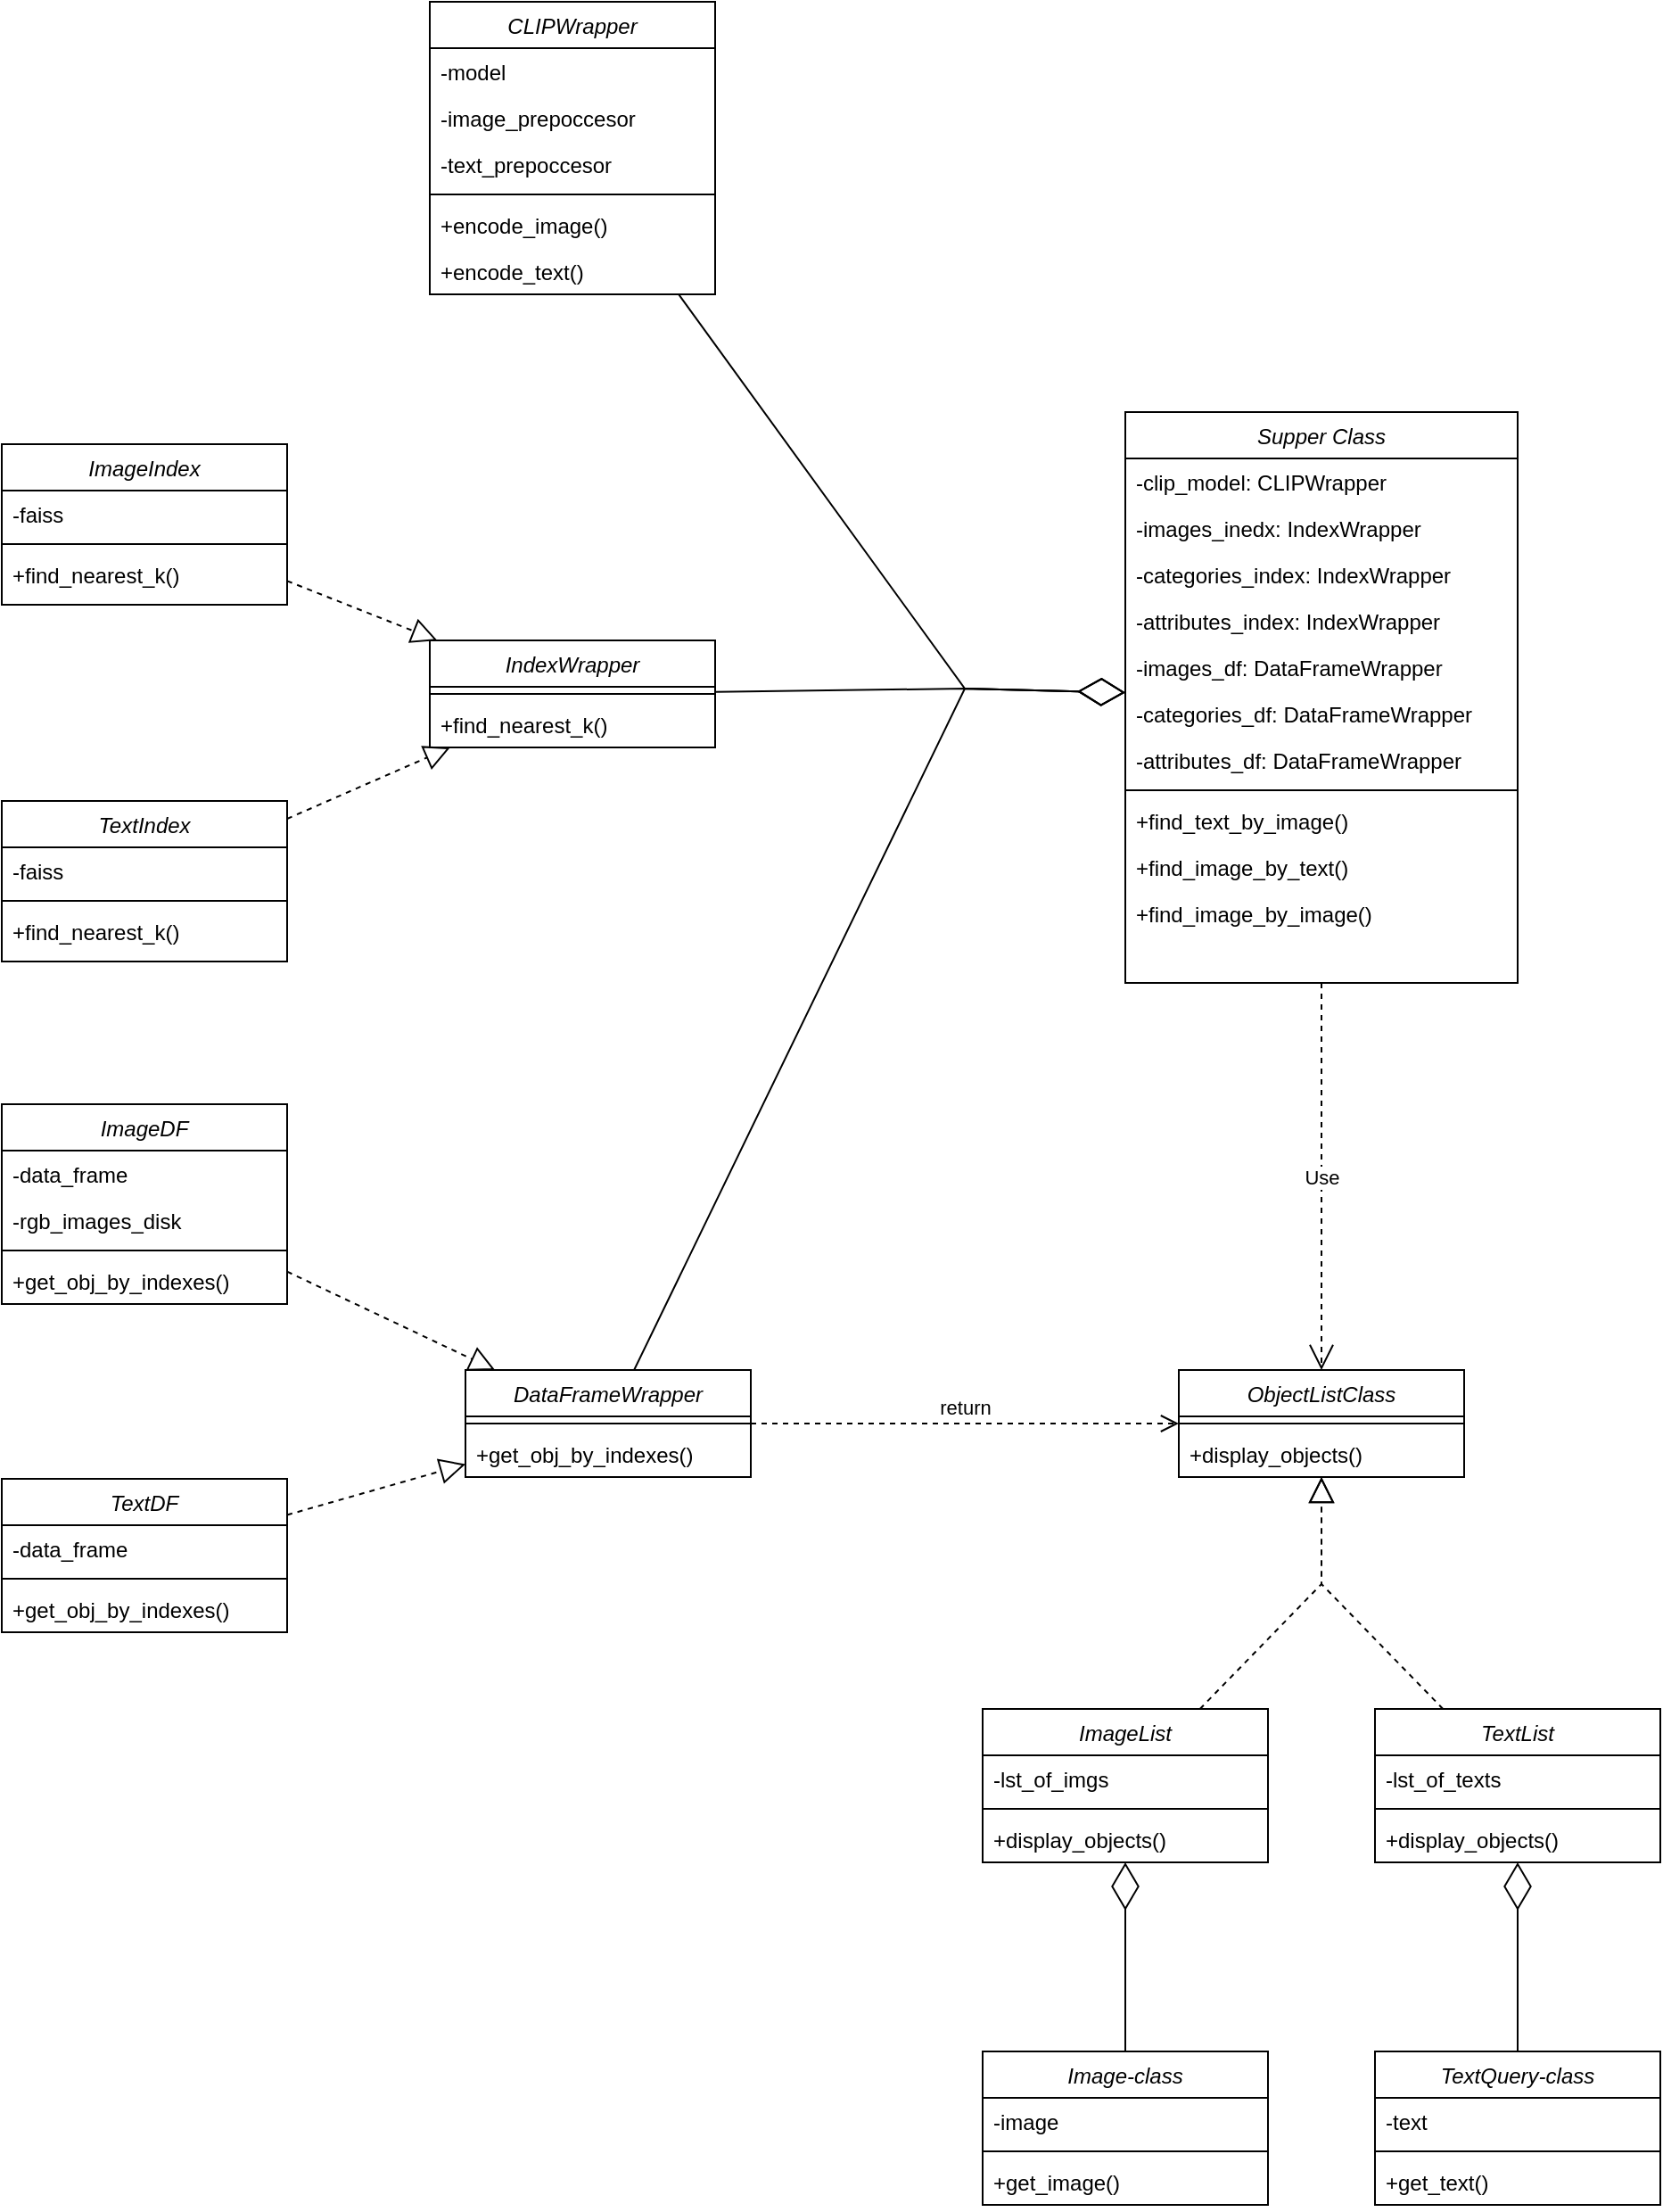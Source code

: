 <mxfile version="24.2.2" type="google">
  <diagram id="C5RBs43oDa-KdzZeNtuy" name="Page-1">
    <mxGraphModel grid="1" page="1" gridSize="10" guides="1" tooltips="1" connect="1" arrows="1" fold="1" pageScale="1" pageWidth="827" pageHeight="1169" math="0" shadow="0">
      <root>
        <mxCell id="WIyWlLk6GJQsqaUBKTNV-0" />
        <mxCell id="WIyWlLk6GJQsqaUBKTNV-1" parent="WIyWlLk6GJQsqaUBKTNV-0" />
        <mxCell id="NSDwQ4TO2VhGfo_r_8gq-6" value="CLIPWrapper" style="swimlane;fontStyle=2;align=center;verticalAlign=top;childLayout=stackLayout;horizontal=1;startSize=26;horizontalStack=0;resizeParent=1;resizeLast=0;collapsible=1;marginBottom=0;rounded=0;shadow=0;strokeWidth=1;" vertex="1" parent="WIyWlLk6GJQsqaUBKTNV-1">
          <mxGeometry x="1350" y="-600" width="160" height="164" as="geometry">
            <mxRectangle x="260" y="650" width="160" height="26" as="alternateBounds" />
          </mxGeometry>
        </mxCell>
        <mxCell id="NSDwQ4TO2VhGfo_r_8gq-7" value="-model" style="text;align=left;verticalAlign=top;spacingLeft=4;spacingRight=4;overflow=hidden;rotatable=0;points=[[0,0.5],[1,0.5]];portConstraint=eastwest;" vertex="1" parent="NSDwQ4TO2VhGfo_r_8gq-6">
          <mxGeometry y="26" width="160" height="26" as="geometry" />
        </mxCell>
        <mxCell id="vim7RDOv8nU9lAa9f7h6-2" value="-image_prepoccesor" style="text;align=left;verticalAlign=top;spacingLeft=4;spacingRight=4;overflow=hidden;rotatable=0;points=[[0,0.5],[1,0.5]];portConstraint=eastwest;" vertex="1" parent="NSDwQ4TO2VhGfo_r_8gq-6">
          <mxGeometry y="52" width="160" height="26" as="geometry" />
        </mxCell>
        <mxCell id="vim7RDOv8nU9lAa9f7h6-3" value="-text_prepoccesor" style="text;align=left;verticalAlign=top;spacingLeft=4;spacingRight=4;overflow=hidden;rotatable=0;points=[[0,0.5],[1,0.5]];portConstraint=eastwest;" vertex="1" parent="NSDwQ4TO2VhGfo_r_8gq-6">
          <mxGeometry y="78" width="160" height="26" as="geometry" />
        </mxCell>
        <mxCell id="NSDwQ4TO2VhGfo_r_8gq-10" value="" style="line;html=1;strokeWidth=1;align=left;verticalAlign=middle;spacingTop=-1;spacingLeft=3;spacingRight=3;rotatable=0;labelPosition=right;points=[];portConstraint=eastwest;" vertex="1" parent="NSDwQ4TO2VhGfo_r_8gq-6">
          <mxGeometry y="104" width="160" height="8" as="geometry" />
        </mxCell>
        <mxCell id="NSDwQ4TO2VhGfo_r_8gq-11" value="+encode_image()" style="text;align=left;verticalAlign=top;spacingLeft=4;spacingRight=4;overflow=hidden;rotatable=0;points=[[0,0.5],[1,0.5]];portConstraint=eastwest;" vertex="1" parent="NSDwQ4TO2VhGfo_r_8gq-6">
          <mxGeometry y="112" width="160" height="26" as="geometry" />
        </mxCell>
        <mxCell id="NSDwQ4TO2VhGfo_r_8gq-12" value="+encode_text()" style="text;align=left;verticalAlign=top;spacingLeft=4;spacingRight=4;overflow=hidden;rotatable=0;points=[[0,0.5],[1,0.5]];portConstraint=eastwest;" vertex="1" parent="NSDwQ4TO2VhGfo_r_8gq-6">
          <mxGeometry y="138" width="160" height="26" as="geometry" />
        </mxCell>
        <mxCell id="NSDwQ4TO2VhGfo_r_8gq-13" value="Supper Class" style="swimlane;fontStyle=2;align=center;verticalAlign=top;childLayout=stackLayout;horizontal=1;startSize=26;horizontalStack=0;resizeParent=1;resizeLast=0;collapsible=1;marginBottom=0;rounded=0;shadow=0;strokeWidth=1;" vertex="1" parent="WIyWlLk6GJQsqaUBKTNV-1">
          <mxGeometry x="1740" y="-370" width="220" height="320" as="geometry">
            <mxRectangle x="260" y="650" width="160" height="26" as="alternateBounds" />
          </mxGeometry>
        </mxCell>
        <mxCell id="NSDwQ4TO2VhGfo_r_8gq-14" value="-clip_model: CLIPWrapper" style="text;align=left;verticalAlign=top;spacingLeft=4;spacingRight=4;overflow=hidden;rotatable=0;points=[[0,0.5],[1,0.5]];portConstraint=eastwest;" vertex="1" parent="NSDwQ4TO2VhGfo_r_8gq-13">
          <mxGeometry y="26" width="220" height="26" as="geometry" />
        </mxCell>
        <mxCell id="NSDwQ4TO2VhGfo_r_8gq-20" value="-images_inedx: IndexWrapper" style="text;align=left;verticalAlign=top;spacingLeft=4;spacingRight=4;overflow=hidden;rotatable=0;points=[[0,0.5],[1,0.5]];portConstraint=eastwest;" vertex="1" parent="NSDwQ4TO2VhGfo_r_8gq-13">
          <mxGeometry y="52" width="220" height="26" as="geometry" />
        </mxCell>
        <mxCell id="NSDwQ4TO2VhGfo_r_8gq-21" value="-categories_index: IndexWrapper" style="text;align=left;verticalAlign=top;spacingLeft=4;spacingRight=4;overflow=hidden;rotatable=0;points=[[0,0.5],[1,0.5]];portConstraint=eastwest;" vertex="1" parent="NSDwQ4TO2VhGfo_r_8gq-13">
          <mxGeometry y="78" width="220" height="26" as="geometry" />
        </mxCell>
        <mxCell id="NSDwQ4TO2VhGfo_r_8gq-18" value="-attributes_index: IndexWrapper" style="text;align=left;verticalAlign=top;spacingLeft=4;spacingRight=4;overflow=hidden;rotatable=0;points=[[0,0.5],[1,0.5]];portConstraint=eastwest;" vertex="1" parent="NSDwQ4TO2VhGfo_r_8gq-13">
          <mxGeometry y="104" width="220" height="26" as="geometry" />
        </mxCell>
        <mxCell id="NSDwQ4TO2VhGfo_r_8gq-22" value="-images_df: DataFrameWrapper" style="text;align=left;verticalAlign=top;spacingLeft=4;spacingRight=4;overflow=hidden;rotatable=0;points=[[0,0.5],[1,0.5]];portConstraint=eastwest;" vertex="1" parent="NSDwQ4TO2VhGfo_r_8gq-13">
          <mxGeometry y="130" width="220" height="26" as="geometry" />
        </mxCell>
        <mxCell id="NSDwQ4TO2VhGfo_r_8gq-25" value="-categories_df: DataFrameWrapper" style="text;align=left;verticalAlign=top;spacingLeft=4;spacingRight=4;overflow=hidden;rotatable=0;points=[[0,0.5],[1,0.5]];portConstraint=eastwest;" vertex="1" parent="NSDwQ4TO2VhGfo_r_8gq-13">
          <mxGeometry y="156" width="220" height="26" as="geometry" />
        </mxCell>
        <mxCell id="NSDwQ4TO2VhGfo_r_8gq-24" value="-attributes_df: DataFrameWrapper" style="text;align=left;verticalAlign=top;spacingLeft=4;spacingRight=4;overflow=hidden;rotatable=0;points=[[0,0.5],[1,0.5]];portConstraint=eastwest;" vertex="1" parent="NSDwQ4TO2VhGfo_r_8gq-13">
          <mxGeometry y="182" width="220" height="26" as="geometry" />
        </mxCell>
        <mxCell id="NSDwQ4TO2VhGfo_r_8gq-15" value="" style="line;html=1;strokeWidth=1;align=left;verticalAlign=middle;spacingTop=-1;spacingLeft=3;spacingRight=3;rotatable=0;labelPosition=right;points=[];portConstraint=eastwest;" vertex="1" parent="NSDwQ4TO2VhGfo_r_8gq-13">
          <mxGeometry y="208" width="220" height="8" as="geometry" />
        </mxCell>
        <mxCell id="NSDwQ4TO2VhGfo_r_8gq-16" value="+find_text_by_image()" style="text;align=left;verticalAlign=top;spacingLeft=4;spacingRight=4;overflow=hidden;rotatable=0;points=[[0,0.5],[1,0.5]];portConstraint=eastwest;" vertex="1" parent="NSDwQ4TO2VhGfo_r_8gq-13">
          <mxGeometry y="216" width="220" height="26" as="geometry" />
        </mxCell>
        <mxCell id="NSDwQ4TO2VhGfo_r_8gq-26" value="+find_image_by_text()" style="text;align=left;verticalAlign=top;spacingLeft=4;spacingRight=4;overflow=hidden;rotatable=0;points=[[0,0.5],[1,0.5]];portConstraint=eastwest;" vertex="1" parent="NSDwQ4TO2VhGfo_r_8gq-13">
          <mxGeometry y="242" width="220" height="26" as="geometry" />
        </mxCell>
        <mxCell id="NSDwQ4TO2VhGfo_r_8gq-27" value="+find_image_by_image()" style="text;align=left;verticalAlign=top;spacingLeft=4;spacingRight=4;overflow=hidden;rotatable=0;points=[[0,0.5],[1,0.5]];portConstraint=eastwest;" vertex="1" parent="NSDwQ4TO2VhGfo_r_8gq-13">
          <mxGeometry y="268" width="220" height="26" as="geometry" />
        </mxCell>
        <mxCell id="NSDwQ4TO2VhGfo_r_8gq-28" value="TextQuery-class" style="swimlane;fontStyle=2;align=center;verticalAlign=top;childLayout=stackLayout;horizontal=1;startSize=26;horizontalStack=0;resizeParent=1;resizeLast=0;collapsible=1;marginBottom=0;rounded=0;shadow=0;strokeWidth=1;" vertex="1" parent="WIyWlLk6GJQsqaUBKTNV-1">
          <mxGeometry x="1880" y="549" width="160" height="86" as="geometry">
            <mxRectangle x="260" y="650" width="160" height="26" as="alternateBounds" />
          </mxGeometry>
        </mxCell>
        <mxCell id="NSDwQ4TO2VhGfo_r_8gq-29" value="-text" style="text;align=left;verticalAlign=top;spacingLeft=4;spacingRight=4;overflow=hidden;rotatable=0;points=[[0,0.5],[1,0.5]];portConstraint=eastwest;" vertex="1" parent="NSDwQ4TO2VhGfo_r_8gq-28">
          <mxGeometry y="26" width="160" height="26" as="geometry" />
        </mxCell>
        <mxCell id="NSDwQ4TO2VhGfo_r_8gq-30" value="" style="line;html=1;strokeWidth=1;align=left;verticalAlign=middle;spacingTop=-1;spacingLeft=3;spacingRight=3;rotatable=0;labelPosition=right;points=[];portConstraint=eastwest;" vertex="1" parent="NSDwQ4TO2VhGfo_r_8gq-28">
          <mxGeometry y="52" width="160" height="8" as="geometry" />
        </mxCell>
        <mxCell id="vim7RDOv8nU9lAa9f7h6-43" value="+get_text()" style="text;align=left;verticalAlign=top;spacingLeft=4;spacingRight=4;overflow=hidden;rotatable=0;points=[[0,0.5],[1,0.5]];portConstraint=eastwest;" vertex="1" parent="NSDwQ4TO2VhGfo_r_8gq-28">
          <mxGeometry y="60" width="160" height="26" as="geometry" />
        </mxCell>
        <mxCell id="NSDwQ4TO2VhGfo_r_8gq-33" value="Image-class" style="swimlane;fontStyle=2;align=center;verticalAlign=top;childLayout=stackLayout;horizontal=1;startSize=26;horizontalStack=0;resizeParent=1;resizeLast=0;collapsible=1;marginBottom=0;rounded=0;shadow=0;strokeWidth=1;" vertex="1" parent="WIyWlLk6GJQsqaUBKTNV-1">
          <mxGeometry x="1660" y="549" width="160" height="86" as="geometry">
            <mxRectangle x="260" y="650" width="160" height="26" as="alternateBounds" />
          </mxGeometry>
        </mxCell>
        <mxCell id="NSDwQ4TO2VhGfo_r_8gq-34" value="-image" style="text;align=left;verticalAlign=top;spacingLeft=4;spacingRight=4;overflow=hidden;rotatable=0;points=[[0,0.5],[1,0.5]];portConstraint=eastwest;" vertex="1" parent="NSDwQ4TO2VhGfo_r_8gq-33">
          <mxGeometry y="26" width="160" height="26" as="geometry" />
        </mxCell>
        <mxCell id="NSDwQ4TO2VhGfo_r_8gq-35" value="" style="line;html=1;strokeWidth=1;align=left;verticalAlign=middle;spacingTop=-1;spacingLeft=3;spacingRight=3;rotatable=0;labelPosition=right;points=[];portConstraint=eastwest;" vertex="1" parent="NSDwQ4TO2VhGfo_r_8gq-33">
          <mxGeometry y="52" width="160" height="8" as="geometry" />
        </mxCell>
        <mxCell id="vim7RDOv8nU9lAa9f7h6-44" value="+get_image()" style="text;align=left;verticalAlign=top;spacingLeft=4;spacingRight=4;overflow=hidden;rotatable=0;points=[[0,0.5],[1,0.5]];portConstraint=eastwest;" vertex="1" parent="NSDwQ4TO2VhGfo_r_8gq-33">
          <mxGeometry y="60" width="160" height="26" as="geometry" />
        </mxCell>
        <mxCell id="NSDwQ4TO2VhGfo_r_8gq-38" value="ImageIndex" style="swimlane;fontStyle=2;align=center;verticalAlign=top;childLayout=stackLayout;horizontal=1;startSize=26;horizontalStack=0;resizeParent=1;resizeLast=0;collapsible=1;marginBottom=0;rounded=0;shadow=0;strokeWidth=1;" vertex="1" parent="WIyWlLk6GJQsqaUBKTNV-1">
          <mxGeometry x="1110" y="-352" width="160" height="90" as="geometry">
            <mxRectangle x="260" y="650" width="160" height="26" as="alternateBounds" />
          </mxGeometry>
        </mxCell>
        <mxCell id="NSDwQ4TO2VhGfo_r_8gq-39" value="-faiss" style="text;align=left;verticalAlign=top;spacingLeft=4;spacingRight=4;overflow=hidden;rotatable=0;points=[[0,0.5],[1,0.5]];portConstraint=eastwest;" vertex="1" parent="NSDwQ4TO2VhGfo_r_8gq-38">
          <mxGeometry y="26" width="160" height="26" as="geometry" />
        </mxCell>
        <mxCell id="NSDwQ4TO2VhGfo_r_8gq-40" value="" style="line;html=1;strokeWidth=1;align=left;verticalAlign=middle;spacingTop=-1;spacingLeft=3;spacingRight=3;rotatable=0;labelPosition=right;points=[];portConstraint=eastwest;" vertex="1" parent="NSDwQ4TO2VhGfo_r_8gq-38">
          <mxGeometry y="52" width="160" height="8" as="geometry" />
        </mxCell>
        <mxCell id="NSDwQ4TO2VhGfo_r_8gq-41" value="+find_nearest_k()" style="text;align=left;verticalAlign=top;spacingLeft=4;spacingRight=4;overflow=hidden;rotatable=0;points=[[0,0.5],[1,0.5]];portConstraint=eastwest;" vertex="1" parent="NSDwQ4TO2VhGfo_r_8gq-38">
          <mxGeometry y="60" width="160" height="26" as="geometry" />
        </mxCell>
        <mxCell id="NSDwQ4TO2VhGfo_r_8gq-43" value="TextIndex" style="swimlane;fontStyle=2;align=center;verticalAlign=top;childLayout=stackLayout;horizontal=1;startSize=26;horizontalStack=0;resizeParent=1;resizeLast=0;collapsible=1;marginBottom=0;rounded=0;shadow=0;strokeWidth=1;" vertex="1" parent="WIyWlLk6GJQsqaUBKTNV-1">
          <mxGeometry x="1110" y="-152" width="160" height="90" as="geometry">
            <mxRectangle x="260" y="650" width="160" height="26" as="alternateBounds" />
          </mxGeometry>
        </mxCell>
        <mxCell id="NSDwQ4TO2VhGfo_r_8gq-44" value="-faiss" style="text;align=left;verticalAlign=top;spacingLeft=4;spacingRight=4;overflow=hidden;rotatable=0;points=[[0,0.5],[1,0.5]];portConstraint=eastwest;" vertex="1" parent="NSDwQ4TO2VhGfo_r_8gq-43">
          <mxGeometry y="26" width="160" height="26" as="geometry" />
        </mxCell>
        <mxCell id="NSDwQ4TO2VhGfo_r_8gq-45" value="" style="line;html=1;strokeWidth=1;align=left;verticalAlign=middle;spacingTop=-1;spacingLeft=3;spacingRight=3;rotatable=0;labelPosition=right;points=[];portConstraint=eastwest;" vertex="1" parent="NSDwQ4TO2VhGfo_r_8gq-43">
          <mxGeometry y="52" width="160" height="8" as="geometry" />
        </mxCell>
        <mxCell id="NSDwQ4TO2VhGfo_r_8gq-46" value="+find_nearest_k()" style="text;align=left;verticalAlign=top;spacingLeft=4;spacingRight=4;overflow=hidden;rotatable=0;points=[[0,0.5],[1,0.5]];portConstraint=eastwest;" vertex="1" parent="NSDwQ4TO2VhGfo_r_8gq-43">
          <mxGeometry y="60" width="160" height="26" as="geometry" />
        </mxCell>
        <mxCell id="NSDwQ4TO2VhGfo_r_8gq-63" value="IndexWrapper" style="swimlane;fontStyle=2;align=center;verticalAlign=top;childLayout=stackLayout;horizontal=1;startSize=26;horizontalStack=0;resizeParent=1;resizeLast=0;collapsible=1;marginBottom=0;rounded=0;shadow=0;strokeWidth=1;" vertex="1" parent="WIyWlLk6GJQsqaUBKTNV-1">
          <mxGeometry x="1350" y="-242" width="160" height="60" as="geometry">
            <mxRectangle x="260" y="650" width="160" height="26" as="alternateBounds" />
          </mxGeometry>
        </mxCell>
        <mxCell id="NSDwQ4TO2VhGfo_r_8gq-67" value="" style="line;html=1;strokeWidth=1;align=left;verticalAlign=middle;spacingTop=-1;spacingLeft=3;spacingRight=3;rotatable=0;labelPosition=right;points=[];portConstraint=eastwest;" vertex="1" parent="NSDwQ4TO2VhGfo_r_8gq-63">
          <mxGeometry y="26" width="160" height="8" as="geometry" />
        </mxCell>
        <mxCell id="NSDwQ4TO2VhGfo_r_8gq-68" value="+find_nearest_k()" style="text;align=left;verticalAlign=top;spacingLeft=4;spacingRight=4;overflow=hidden;rotatable=0;points=[[0,0.5],[1,0.5]];portConstraint=eastwest;" vertex="1" parent="NSDwQ4TO2VhGfo_r_8gq-63">
          <mxGeometry y="34" width="160" height="26" as="geometry" />
        </mxCell>
        <mxCell id="NSDwQ4TO2VhGfo_r_8gq-73" value="" style="endArrow=block;dashed=1;endFill=0;endSize=12;html=1;rounded=0;" edge="1" parent="WIyWlLk6GJQsqaUBKTNV-1" source="NSDwQ4TO2VhGfo_r_8gq-43" target="NSDwQ4TO2VhGfo_r_8gq-63">
          <mxGeometry width="160" relative="1" as="geometry">
            <mxPoint x="1360" y="-202" as="sourcePoint" />
            <mxPoint x="1520" y="-202" as="targetPoint" />
          </mxGeometry>
        </mxCell>
        <mxCell id="NSDwQ4TO2VhGfo_r_8gq-74" value="" style="endArrow=block;dashed=1;endFill=0;endSize=12;html=1;rounded=0;" edge="1" parent="WIyWlLk6GJQsqaUBKTNV-1" source="NSDwQ4TO2VhGfo_r_8gq-38" target="NSDwQ4TO2VhGfo_r_8gq-63">
          <mxGeometry width="160" relative="1" as="geometry">
            <mxPoint x="1340" y="-102" as="sourcePoint" />
            <mxPoint x="1428" y="-224" as="targetPoint" />
          </mxGeometry>
        </mxCell>
        <mxCell id="NSDwQ4TO2VhGfo_r_8gq-82" value="ImageDF" style="swimlane;fontStyle=2;align=center;verticalAlign=top;childLayout=stackLayout;horizontal=1;startSize=26;horizontalStack=0;resizeParent=1;resizeLast=0;collapsible=1;marginBottom=0;rounded=0;shadow=0;strokeWidth=1;" vertex="1" parent="WIyWlLk6GJQsqaUBKTNV-1">
          <mxGeometry x="1110" y="18" width="160" height="112" as="geometry">
            <mxRectangle x="260" y="650" width="160" height="26" as="alternateBounds" />
          </mxGeometry>
        </mxCell>
        <mxCell id="NSDwQ4TO2VhGfo_r_8gq-84" value="-data_frame" style="text;align=left;verticalAlign=top;spacingLeft=4;spacingRight=4;overflow=hidden;rotatable=0;points=[[0,0.5],[1,0.5]];portConstraint=eastwest;" vertex="1" parent="NSDwQ4TO2VhGfo_r_8gq-82">
          <mxGeometry y="26" width="160" height="26" as="geometry" />
        </mxCell>
        <mxCell id="NSDwQ4TO2VhGfo_r_8gq-85" value="-rgb_images_disk" style="text;align=left;verticalAlign=top;spacingLeft=4;spacingRight=4;overflow=hidden;rotatable=0;points=[[0,0.5],[1,0.5]];portConstraint=eastwest;" vertex="1" parent="NSDwQ4TO2VhGfo_r_8gq-82">
          <mxGeometry y="52" width="160" height="26" as="geometry" />
        </mxCell>
        <mxCell id="NSDwQ4TO2VhGfo_r_8gq-86" value="" style="line;html=1;strokeWidth=1;align=left;verticalAlign=middle;spacingTop=-1;spacingLeft=3;spacingRight=3;rotatable=0;labelPosition=right;points=[];portConstraint=eastwest;" vertex="1" parent="NSDwQ4TO2VhGfo_r_8gq-82">
          <mxGeometry y="78" width="160" height="8" as="geometry" />
        </mxCell>
        <mxCell id="NSDwQ4TO2VhGfo_r_8gq-87" value="+get_obj_by_indexes()" style="text;align=left;verticalAlign=top;spacingLeft=4;spacingRight=4;overflow=hidden;rotatable=0;points=[[0,0.5],[1,0.5]];portConstraint=eastwest;" vertex="1" parent="NSDwQ4TO2VhGfo_r_8gq-82">
          <mxGeometry y="86" width="160" height="26" as="geometry" />
        </mxCell>
        <mxCell id="NSDwQ4TO2VhGfo_r_8gq-88" value="TextDF" style="swimlane;fontStyle=2;align=center;verticalAlign=top;childLayout=stackLayout;horizontal=1;startSize=26;horizontalStack=0;resizeParent=1;resizeLast=0;collapsible=1;marginBottom=0;rounded=0;shadow=0;strokeWidth=1;" vertex="1" parent="WIyWlLk6GJQsqaUBKTNV-1">
          <mxGeometry x="1110" y="228" width="160" height="86" as="geometry">
            <mxRectangle x="260" y="650" width="160" height="26" as="alternateBounds" />
          </mxGeometry>
        </mxCell>
        <mxCell id="NSDwQ4TO2VhGfo_r_8gq-90" value="-data_frame" style="text;align=left;verticalAlign=top;spacingLeft=4;spacingRight=4;overflow=hidden;rotatable=0;points=[[0,0.5],[1,0.5]];portConstraint=eastwest;" vertex="1" parent="NSDwQ4TO2VhGfo_r_8gq-88">
          <mxGeometry y="26" width="160" height="26" as="geometry" />
        </mxCell>
        <mxCell id="NSDwQ4TO2VhGfo_r_8gq-91" value="" style="line;html=1;strokeWidth=1;align=left;verticalAlign=middle;spacingTop=-1;spacingLeft=3;spacingRight=3;rotatable=0;labelPosition=right;points=[];portConstraint=eastwest;" vertex="1" parent="NSDwQ4TO2VhGfo_r_8gq-88">
          <mxGeometry y="52" width="160" height="8" as="geometry" />
        </mxCell>
        <mxCell id="NSDwQ4TO2VhGfo_r_8gq-92" value="+get_obj_by_indexes()" style="text;align=left;verticalAlign=top;spacingLeft=4;spacingRight=4;overflow=hidden;rotatable=0;points=[[0,0.5],[1,0.5]];portConstraint=eastwest;" vertex="1" parent="NSDwQ4TO2VhGfo_r_8gq-88">
          <mxGeometry y="60" width="160" height="26" as="geometry" />
        </mxCell>
        <mxCell id="NSDwQ4TO2VhGfo_r_8gq-93" value="DataFrameWrapper" style="swimlane;fontStyle=2;align=center;verticalAlign=top;childLayout=stackLayout;horizontal=1;startSize=26;horizontalStack=0;resizeParent=1;resizeLast=0;collapsible=1;marginBottom=0;rounded=0;shadow=0;strokeWidth=1;" vertex="1" parent="WIyWlLk6GJQsqaUBKTNV-1">
          <mxGeometry x="1370" y="167" width="160" height="60" as="geometry">
            <mxRectangle x="260" y="650" width="160" height="26" as="alternateBounds" />
          </mxGeometry>
        </mxCell>
        <mxCell id="NSDwQ4TO2VhGfo_r_8gq-94" value="" style="line;html=1;strokeWidth=1;align=left;verticalAlign=middle;spacingTop=-1;spacingLeft=3;spacingRight=3;rotatable=0;labelPosition=right;points=[];portConstraint=eastwest;" vertex="1" parent="NSDwQ4TO2VhGfo_r_8gq-93">
          <mxGeometry y="26" width="160" height="8" as="geometry" />
        </mxCell>
        <mxCell id="NSDwQ4TO2VhGfo_r_8gq-95" value="+get_obj_by_indexes()" style="text;align=left;verticalAlign=top;spacingLeft=4;spacingRight=4;overflow=hidden;rotatable=0;points=[[0,0.5],[1,0.5]];portConstraint=eastwest;" vertex="1" parent="NSDwQ4TO2VhGfo_r_8gq-93">
          <mxGeometry y="34" width="160" height="26" as="geometry" />
        </mxCell>
        <mxCell id="NSDwQ4TO2VhGfo_r_8gq-96" value="" style="endArrow=block;dashed=1;endFill=0;endSize=12;html=1;rounded=0;" edge="1" parent="WIyWlLk6GJQsqaUBKTNV-1" source="NSDwQ4TO2VhGfo_r_8gq-88" target="NSDwQ4TO2VhGfo_r_8gq-93">
          <mxGeometry width="160" relative="1" as="geometry">
            <mxPoint x="1360" y="168" as="sourcePoint" />
            <mxPoint x="1520" y="168" as="targetPoint" />
          </mxGeometry>
        </mxCell>
        <mxCell id="NSDwQ4TO2VhGfo_r_8gq-97" value="" style="endArrow=block;dashed=1;endFill=0;endSize=12;html=1;rounded=0;" edge="1" parent="WIyWlLk6GJQsqaUBKTNV-1" source="NSDwQ4TO2VhGfo_r_8gq-82" target="NSDwQ4TO2VhGfo_r_8gq-93">
          <mxGeometry width="160" relative="1" as="geometry">
            <mxPoint x="1340" y="268" as="sourcePoint" />
            <mxPoint x="1428" y="146" as="targetPoint" />
          </mxGeometry>
        </mxCell>
        <mxCell id="vim7RDOv8nU9lAa9f7h6-15" value="" style="endArrow=diamondThin;endFill=0;endSize=24;html=1;rounded=0;" edge="1" parent="WIyWlLk6GJQsqaUBKTNV-1" source="NSDwQ4TO2VhGfo_r_8gq-63" target="NSDwQ4TO2VhGfo_r_8gq-13">
          <mxGeometry width="160" relative="1" as="geometry">
            <mxPoint x="1490" y="-200" as="sourcePoint" />
            <mxPoint x="1650" y="-200" as="targetPoint" />
            <Array as="points">
              <mxPoint x="1650" y="-215" />
            </Array>
          </mxGeometry>
        </mxCell>
        <mxCell id="vim7RDOv8nU9lAa9f7h6-16" value="" style="endArrow=diamondThin;endFill=0;endSize=24;html=1;rounded=0;" edge="1" parent="WIyWlLk6GJQsqaUBKTNV-1" source="NSDwQ4TO2VhGfo_r_8gq-93" target="NSDwQ4TO2VhGfo_r_8gq-13">
          <mxGeometry width="160" relative="1" as="geometry">
            <mxPoint x="1500" y="-190" as="sourcePoint" />
            <mxPoint x="1660" y="-190" as="targetPoint" />
            <Array as="points">
              <mxPoint x="1650" y="-215" />
            </Array>
          </mxGeometry>
        </mxCell>
        <mxCell id="vim7RDOv8nU9lAa9f7h6-17" value="" style="endArrow=diamondThin;endFill=0;endSize=24;html=1;rounded=0;" edge="1" parent="WIyWlLk6GJQsqaUBKTNV-1" source="NSDwQ4TO2VhGfo_r_8gq-6" target="NSDwQ4TO2VhGfo_r_8gq-13">
          <mxGeometry width="160" relative="1" as="geometry">
            <mxPoint x="1510" y="-180" as="sourcePoint" />
            <mxPoint x="1900" y="-380" as="targetPoint" />
            <Array as="points">
              <mxPoint x="1650" y="-215" />
            </Array>
          </mxGeometry>
        </mxCell>
        <mxCell id="vim7RDOv8nU9lAa9f7h6-19" value="ObjectListClass" style="swimlane;fontStyle=2;align=center;verticalAlign=top;childLayout=stackLayout;horizontal=1;startSize=26;horizontalStack=0;resizeParent=1;resizeLast=0;collapsible=1;marginBottom=0;rounded=0;shadow=0;strokeWidth=1;" vertex="1" parent="WIyWlLk6GJQsqaUBKTNV-1">
          <mxGeometry x="1770" y="167" width="160" height="60" as="geometry">
            <mxRectangle x="260" y="650" width="160" height="26" as="alternateBounds" />
          </mxGeometry>
        </mxCell>
        <mxCell id="vim7RDOv8nU9lAa9f7h6-21" value="" style="line;html=1;strokeWidth=1;align=left;verticalAlign=middle;spacingTop=-1;spacingLeft=3;spacingRight=3;rotatable=0;labelPosition=right;points=[];portConstraint=eastwest;" vertex="1" parent="vim7RDOv8nU9lAa9f7h6-19">
          <mxGeometry y="26" width="160" height="8" as="geometry" />
        </mxCell>
        <mxCell id="vim7RDOv8nU9lAa9f7h6-22" value="+display_objects()" style="text;align=left;verticalAlign=top;spacingLeft=4;spacingRight=4;overflow=hidden;rotatable=0;points=[[0,0.5],[1,0.5]];portConstraint=eastwest;" vertex="1" parent="vim7RDOv8nU9lAa9f7h6-19">
          <mxGeometry y="34" width="160" height="26" as="geometry" />
        </mxCell>
        <mxCell id="vim7RDOv8nU9lAa9f7h6-24" value="ImageList" style="swimlane;fontStyle=2;align=center;verticalAlign=top;childLayout=stackLayout;horizontal=1;startSize=26;horizontalStack=0;resizeParent=1;resizeLast=0;collapsible=1;marginBottom=0;rounded=0;shadow=0;strokeWidth=1;" vertex="1" parent="WIyWlLk6GJQsqaUBKTNV-1">
          <mxGeometry x="1660" y="357" width="160" height="86" as="geometry">
            <mxRectangle x="260" y="650" width="160" height="26" as="alternateBounds" />
          </mxGeometry>
        </mxCell>
        <mxCell id="vim7RDOv8nU9lAa9f7h6-25" value="-lst_of_imgs" style="text;align=left;verticalAlign=top;spacingLeft=4;spacingRight=4;overflow=hidden;rotatable=0;points=[[0,0.5],[1,0.5]];portConstraint=eastwest;" vertex="1" parent="vim7RDOv8nU9lAa9f7h6-24">
          <mxGeometry y="26" width="160" height="26" as="geometry" />
        </mxCell>
        <mxCell id="vim7RDOv8nU9lAa9f7h6-26" value="" style="line;html=1;strokeWidth=1;align=left;verticalAlign=middle;spacingTop=-1;spacingLeft=3;spacingRight=3;rotatable=0;labelPosition=right;points=[];portConstraint=eastwest;" vertex="1" parent="vim7RDOv8nU9lAa9f7h6-24">
          <mxGeometry y="52" width="160" height="8" as="geometry" />
        </mxCell>
        <mxCell id="vim7RDOv8nU9lAa9f7h6-28" value="+display_objects()" style="text;align=left;verticalAlign=top;spacingLeft=4;spacingRight=4;overflow=hidden;rotatable=0;points=[[0,0.5],[1,0.5]];portConstraint=eastwest;" vertex="1" parent="vim7RDOv8nU9lAa9f7h6-24">
          <mxGeometry y="60" width="160" height="26" as="geometry" />
        </mxCell>
        <mxCell id="vim7RDOv8nU9lAa9f7h6-29" value="TextList" style="swimlane;fontStyle=2;align=center;verticalAlign=top;childLayout=stackLayout;horizontal=1;startSize=26;horizontalStack=0;resizeParent=1;resizeLast=0;collapsible=1;marginBottom=0;rounded=0;shadow=0;strokeWidth=1;" vertex="1" parent="WIyWlLk6GJQsqaUBKTNV-1">
          <mxGeometry x="1880" y="357" width="160" height="86" as="geometry">
            <mxRectangle x="260" y="650" width="160" height="26" as="alternateBounds" />
          </mxGeometry>
        </mxCell>
        <mxCell id="vim7RDOv8nU9lAa9f7h6-30" value="-lst_of_texts" style="text;align=left;verticalAlign=top;spacingLeft=4;spacingRight=4;overflow=hidden;rotatable=0;points=[[0,0.5],[1,0.5]];portConstraint=eastwest;" vertex="1" parent="vim7RDOv8nU9lAa9f7h6-29">
          <mxGeometry y="26" width="160" height="26" as="geometry" />
        </mxCell>
        <mxCell id="vim7RDOv8nU9lAa9f7h6-31" value="" style="line;html=1;strokeWidth=1;align=left;verticalAlign=middle;spacingTop=-1;spacingLeft=3;spacingRight=3;rotatable=0;labelPosition=right;points=[];portConstraint=eastwest;" vertex="1" parent="vim7RDOv8nU9lAa9f7h6-29">
          <mxGeometry y="52" width="160" height="8" as="geometry" />
        </mxCell>
        <mxCell id="vim7RDOv8nU9lAa9f7h6-32" value="+display_objects()" style="text;align=left;verticalAlign=top;spacingLeft=4;spacingRight=4;overflow=hidden;rotatable=0;points=[[0,0.5],[1,0.5]];portConstraint=eastwest;" vertex="1" parent="vim7RDOv8nU9lAa9f7h6-29">
          <mxGeometry y="60" width="160" height="26" as="geometry" />
        </mxCell>
        <mxCell id="vim7RDOv8nU9lAa9f7h6-35" value="" style="endArrow=diamondThin;endFill=0;endSize=24;html=1;rounded=0;" edge="1" parent="WIyWlLk6GJQsqaUBKTNV-1" source="NSDwQ4TO2VhGfo_r_8gq-33" target="vim7RDOv8nU9lAa9f7h6-24">
          <mxGeometry width="160" relative="1" as="geometry">
            <mxPoint x="1567.5" y="670" as="sourcePoint" />
            <mxPoint x="1912.5" y="279" as="targetPoint" />
            <Array as="points" />
          </mxGeometry>
        </mxCell>
        <mxCell id="vim7RDOv8nU9lAa9f7h6-36" value="" style="endArrow=diamondThin;endFill=0;endSize=24;html=1;rounded=0;" edge="1" parent="WIyWlLk6GJQsqaUBKTNV-1" source="NSDwQ4TO2VhGfo_r_8gq-28" target="vim7RDOv8nU9lAa9f7h6-29">
          <mxGeometry width="160" relative="1" as="geometry">
            <mxPoint x="1959.66" y="549" as="sourcePoint" />
            <mxPoint x="1959.66" y="495" as="targetPoint" />
            <Array as="points" />
          </mxGeometry>
        </mxCell>
        <mxCell id="vim7RDOv8nU9lAa9f7h6-37" value="" style="endArrow=block;dashed=1;endFill=0;endSize=12;html=1;rounded=0;" edge="1" parent="WIyWlLk6GJQsqaUBKTNV-1" source="vim7RDOv8nU9lAa9f7h6-24" target="vim7RDOv8nU9lAa9f7h6-19">
          <mxGeometry width="160" relative="1" as="geometry">
            <mxPoint x="1800" y="327" as="sourcePoint" />
            <mxPoint x="1960" y="327" as="targetPoint" />
            <Array as="points">
              <mxPoint x="1850" y="287" />
            </Array>
          </mxGeometry>
        </mxCell>
        <mxCell id="vim7RDOv8nU9lAa9f7h6-38" value="" style="endArrow=block;dashed=1;endFill=0;endSize=12;html=1;rounded=0;" edge="1" parent="WIyWlLk6GJQsqaUBKTNV-1" source="vim7RDOv8nU9lAa9f7h6-29" target="vim7RDOv8nU9lAa9f7h6-19">
          <mxGeometry width="160" relative="1" as="geometry">
            <mxPoint x="1791" y="315" as="sourcePoint" />
            <mxPoint x="1827" y="267" as="targetPoint" />
            <Array as="points">
              <mxPoint x="1850" y="287" />
            </Array>
          </mxGeometry>
        </mxCell>
        <mxCell id="vim7RDOv8nU9lAa9f7h6-39" value="Use" style="endArrow=open;endSize=12;dashed=1;html=1;rounded=0;" edge="1" parent="WIyWlLk6GJQsqaUBKTNV-1" source="NSDwQ4TO2VhGfo_r_8gq-13" target="vim7RDOv8nU9lAa9f7h6-19">
          <mxGeometry width="160" relative="1" as="geometry">
            <mxPoint x="1710" y="50" as="sourcePoint" />
            <mxPoint x="1870" y="50" as="targetPoint" />
          </mxGeometry>
        </mxCell>
        <mxCell id="vim7RDOv8nU9lAa9f7h6-42" value="return" style="html=1;verticalAlign=bottom;endArrow=open;dashed=1;endSize=8;curved=0;rounded=0;" edge="1" parent="WIyWlLk6GJQsqaUBKTNV-1" source="NSDwQ4TO2VhGfo_r_8gq-93" target="vim7RDOv8nU9lAa9f7h6-19">
          <mxGeometry relative="1" as="geometry">
            <mxPoint x="1930" y="-70" as="sourcePoint" />
            <mxPoint x="1850" y="-70" as="targetPoint" />
          </mxGeometry>
        </mxCell>
      </root>
    </mxGraphModel>
  </diagram>
</mxfile>
